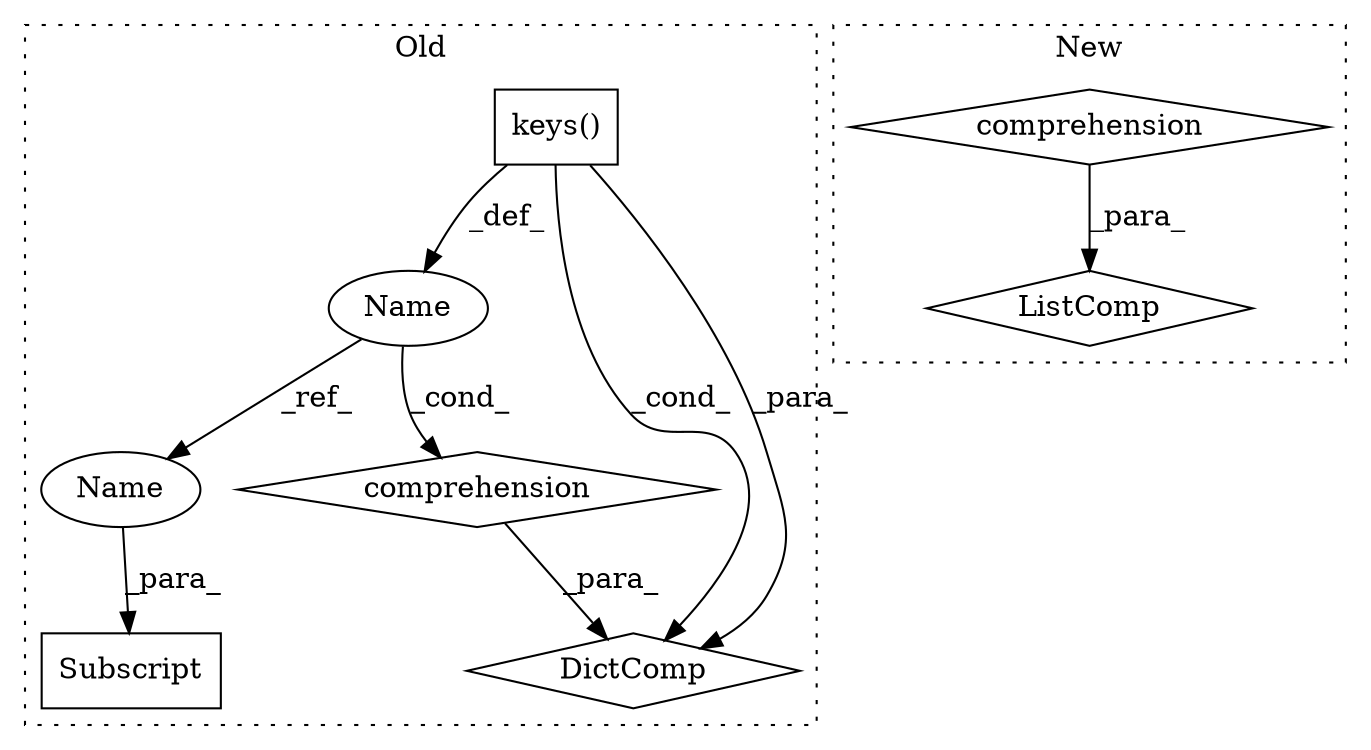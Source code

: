 digraph G {
subgraph cluster0 {
1 [label="keys()" a="75" s="1171" l="11" shape="box"];
4 [label="comprehension" a="45" s="1155" l="3" shape="diamond"];
5 [label="Name" a="87" s="1159" l="8" shape="ellipse"];
6 [label="Subscript" a="63" s="1103,0" l="35,0" shape="box"];
7 [label="DictComp" a="84" s="1092" l="91" shape="diamond"];
8 [label="Name" a="87" s="1129" l="8" shape="ellipse"];
label = "Old";
style="dotted";
}
subgraph cluster1 {
2 [label="ListComp" a="106" s="1674" l="58" shape="diamond"];
3 [label="comprehension" a="45" s="1695" l="3" shape="diamond"];
label = "New";
style="dotted";
}
1 -> 7 [label="_para_"];
1 -> 5 [label="_def_"];
1 -> 7 [label="_cond_"];
3 -> 2 [label="_para_"];
4 -> 7 [label="_para_"];
5 -> 4 [label="_cond_"];
5 -> 8 [label="_ref_"];
8 -> 6 [label="_para_"];
}